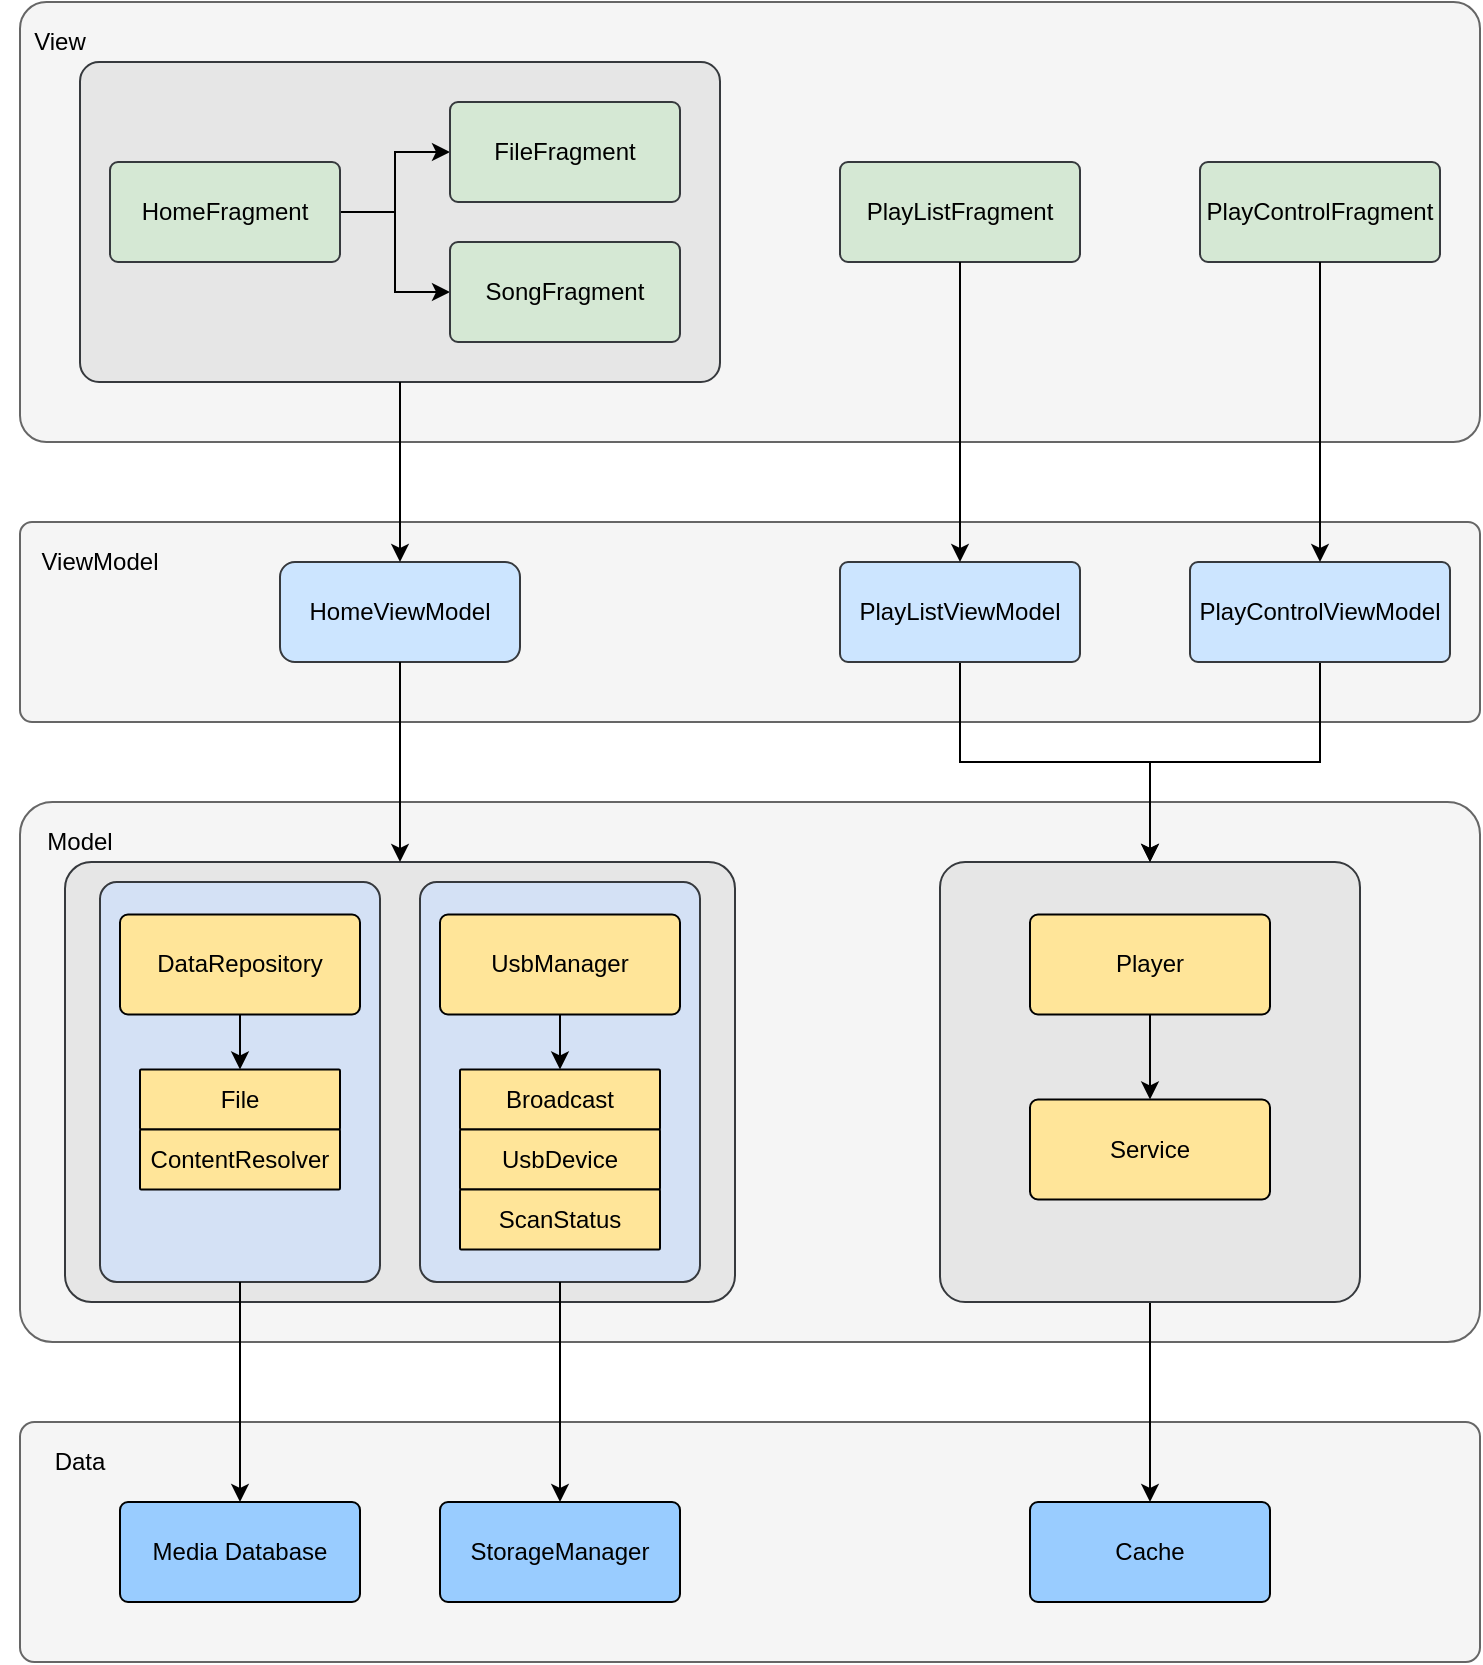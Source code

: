 <mxfile version="18.0.7" type="github">
  <diagram id="KjJkOPJ2jgcdQYtncmc7" name="Page-1">
    <mxGraphModel dx="829" dy="503" grid="1" gridSize="10" guides="1" tooltips="1" connect="1" arrows="1" fold="1" page="1" pageScale="1" pageWidth="827" pageHeight="1169" math="0" shadow="0">
      <root>
        <mxCell id="0" />
        <mxCell id="1" parent="0" />
        <mxCell id="9zxa_Zxx09-ITc7ooVgl-18" value="" style="rounded=1;whiteSpace=wrap;html=1;fillColor=#f5f5f5;fontColor=#333333;strokeColor=#666666;align=left;arcSize=6;" vertex="1" parent="1">
          <mxGeometry x="430" y="440" width="730" height="270" as="geometry" />
        </mxCell>
        <mxCell id="9zxa_Zxx09-ITc7ooVgl-19" value="" style="rounded=1;whiteSpace=wrap;html=1;fillColor=#E6E6E6;strokeColor=#36393d;arcSize=6;" vertex="1" parent="1">
          <mxGeometry x="452.5" y="470" width="335" height="220" as="geometry" />
        </mxCell>
        <mxCell id="9zxa_Zxx09-ITc7ooVgl-68" value="" style="rounded=1;whiteSpace=wrap;html=1;fillColor=#D4E1F5;strokeColor=#36393d;arcSize=6;" vertex="1" parent="1">
          <mxGeometry x="630" y="480" width="140" height="200" as="geometry" />
        </mxCell>
        <mxCell id="9zxa_Zxx09-ITc7ooVgl-67" value="" style="rounded=1;whiteSpace=wrap;html=1;fillColor=#D4E1F5;strokeColor=#36393d;arcSize=6;" vertex="1" parent="1">
          <mxGeometry x="470" y="480" width="140" height="200" as="geometry" />
        </mxCell>
        <mxCell id="9zxa_Zxx09-ITc7ooVgl-34" value="" style="rounded=1;whiteSpace=wrap;html=1;fillColor=#f5f5f5;fontColor=#333333;strokeColor=#666666;align=left;arcSize=6;" vertex="1" parent="1">
          <mxGeometry x="430" y="750" width="730" height="120" as="geometry" />
        </mxCell>
        <mxCell id="9zxa_Zxx09-ITc7ooVgl-66" style="edgeStyle=orthogonalEdgeStyle;rounded=0;orthogonalLoop=1;jettySize=auto;html=1;exitX=0.5;exitY=1;exitDx=0;exitDy=0;entryX=0.5;entryY=0;entryDx=0;entryDy=0;startArrow=none;startFill=0;" edge="1" parent="1" source="9zxa_Zxx09-ITc7ooVgl-62" target="9zxa_Zxx09-ITc7ooVgl-39">
          <mxGeometry relative="1" as="geometry" />
        </mxCell>
        <mxCell id="9zxa_Zxx09-ITc7ooVgl-62" value="" style="rounded=1;whiteSpace=wrap;html=1;fillColor=#E6E6E6;strokeColor=#36393d;arcSize=6;" vertex="1" parent="1">
          <mxGeometry x="890" y="470" width="210" height="220" as="geometry" />
        </mxCell>
        <mxCell id="9zxa_Zxx09-ITc7ooVgl-12" value="Player" style="rounded=1;whiteSpace=wrap;html=1;fillColor=#FFE599;strokeColor=#000000;arcSize=8;" vertex="1" parent="1">
          <mxGeometry x="935" y="496.25" width="120" height="50" as="geometry" />
        </mxCell>
        <mxCell id="9zxa_Zxx09-ITc7ooVgl-23" value="" style="rounded=1;whiteSpace=wrap;html=1;fillColor=#f5f5f5;fontColor=#333333;strokeColor=#666666;arcSize=6;" vertex="1" parent="1">
          <mxGeometry x="430" y="300" width="730" height="100" as="geometry" />
        </mxCell>
        <mxCell id="9zxa_Zxx09-ITc7ooVgl-8" value="HomeViewModel" style="rounded=1;whiteSpace=wrap;html=1;fillColor=#cce5ff;strokeColor=#36393d;" vertex="1" parent="1">
          <mxGeometry x="560" y="320" width="120" height="50" as="geometry" />
        </mxCell>
        <mxCell id="9zxa_Zxx09-ITc7ooVgl-63" style="edgeStyle=orthogonalEdgeStyle;rounded=0;orthogonalLoop=1;jettySize=auto;html=1;exitX=0.5;exitY=1;exitDx=0;exitDy=0;entryX=0.5;entryY=0;entryDx=0;entryDy=0;startArrow=none;startFill=0;" edge="1" parent="1" source="9zxa_Zxx09-ITc7ooVgl-9" target="9zxa_Zxx09-ITc7ooVgl-62">
          <mxGeometry relative="1" as="geometry" />
        </mxCell>
        <mxCell id="9zxa_Zxx09-ITc7ooVgl-9" value="PlayListViewModel" style="rounded=1;whiteSpace=wrap;html=1;fillColor=#cce5ff;strokeColor=#36393d;arcSize=8;" vertex="1" parent="1">
          <mxGeometry x="840" y="320" width="120" height="50" as="geometry" />
        </mxCell>
        <mxCell id="9zxa_Zxx09-ITc7ooVgl-65" style="edgeStyle=orthogonalEdgeStyle;rounded=0;orthogonalLoop=1;jettySize=auto;html=1;exitX=0.5;exitY=1;exitDx=0;exitDy=0;entryX=0.5;entryY=0;entryDx=0;entryDy=0;startArrow=none;startFill=0;" edge="1" parent="1" source="9zxa_Zxx09-ITc7ooVgl-10" target="9zxa_Zxx09-ITc7ooVgl-62">
          <mxGeometry relative="1" as="geometry" />
        </mxCell>
        <mxCell id="9zxa_Zxx09-ITc7ooVgl-10" value="PlayControlViewModel" style="rounded=1;whiteSpace=wrap;html=1;fillColor=#cce5ff;strokeColor=#36393d;arcSize=8;" vertex="1" parent="1">
          <mxGeometry x="1015" y="320" width="130" height="50" as="geometry" />
        </mxCell>
        <mxCell id="9zxa_Zxx09-ITc7ooVgl-21" style="edgeStyle=orthogonalEdgeStyle;rounded=0;orthogonalLoop=1;jettySize=auto;html=1;exitX=0.5;exitY=1;exitDx=0;exitDy=0;" edge="1" parent="1" source="9zxa_Zxx09-ITc7ooVgl-8" target="9zxa_Zxx09-ITc7ooVgl-19">
          <mxGeometry relative="1" as="geometry" />
        </mxCell>
        <mxCell id="9zxa_Zxx09-ITc7ooVgl-24" value="Model" style="text;html=1;strokeColor=none;fillColor=none;align=center;verticalAlign=middle;whiteSpace=wrap;rounded=0;" vertex="1" parent="1">
          <mxGeometry x="430" y="450" width="60" height="20" as="geometry" />
        </mxCell>
        <mxCell id="9zxa_Zxx09-ITc7ooVgl-25" value="ViewModel" style="text;html=1;strokeColor=none;fillColor=none;align=center;verticalAlign=middle;whiteSpace=wrap;rounded=0;" vertex="1" parent="1">
          <mxGeometry x="440" y="310" width="60" height="20" as="geometry" />
        </mxCell>
        <mxCell id="9zxa_Zxx09-ITc7ooVgl-26" value="" style="rounded=1;whiteSpace=wrap;html=1;fillColor=#f5f5f5;fontColor=#333333;strokeColor=#666666;arcSize=6;" vertex="1" parent="1">
          <mxGeometry x="430" y="40" width="730" height="220" as="geometry" />
        </mxCell>
        <mxCell id="9zxa_Zxx09-ITc7ooVgl-4" value="PlayListFragment" style="rounded=1;whiteSpace=wrap;html=1;arcSize=8;fillColor=#D5E8D4;strokeColor=#36393d;" vertex="1" parent="1">
          <mxGeometry x="840" y="120" width="120" height="50" as="geometry" />
        </mxCell>
        <mxCell id="9zxa_Zxx09-ITc7ooVgl-5" value="PlayControlFragment" style="rounded=1;whiteSpace=wrap;html=1;arcSize=8;fillColor=#D5E8D4;strokeColor=#36393d;" vertex="1" parent="1">
          <mxGeometry x="1020" y="120" width="120" height="50" as="geometry" />
        </mxCell>
        <mxCell id="9zxa_Zxx09-ITc7ooVgl-20" value="" style="rounded=1;whiteSpace=wrap;html=1;arcSize=6;fillColor=#E6E6E6;strokeColor=#36393d;" vertex="1" parent="1">
          <mxGeometry x="460" y="70" width="320" height="160" as="geometry" />
        </mxCell>
        <mxCell id="9zxa_Zxx09-ITc7ooVgl-6" style="edgeStyle=orthogonalEdgeStyle;rounded=0;orthogonalLoop=1;jettySize=auto;html=1;exitX=1;exitY=0.5;exitDx=0;exitDy=0;" edge="1" parent="1" source="9zxa_Zxx09-ITc7ooVgl-1" target="9zxa_Zxx09-ITc7ooVgl-2">
          <mxGeometry relative="1" as="geometry" />
        </mxCell>
        <mxCell id="9zxa_Zxx09-ITc7ooVgl-7" style="edgeStyle=orthogonalEdgeStyle;rounded=0;orthogonalLoop=1;jettySize=auto;html=1;exitX=1;exitY=0.5;exitDx=0;exitDy=0;entryX=0;entryY=0.5;entryDx=0;entryDy=0;" edge="1" parent="1" source="9zxa_Zxx09-ITc7ooVgl-1" target="9zxa_Zxx09-ITc7ooVgl-3">
          <mxGeometry relative="1" as="geometry" />
        </mxCell>
        <mxCell id="9zxa_Zxx09-ITc7ooVgl-1" value="HomeFragment" style="rounded=1;whiteSpace=wrap;html=1;arcSize=8;fillColor=#D5E8D4;strokeColor=#36393d;" vertex="1" parent="1">
          <mxGeometry x="475" y="120" width="115" height="50" as="geometry" />
        </mxCell>
        <mxCell id="9zxa_Zxx09-ITc7ooVgl-2" value="FileFragment" style="rounded=1;whiteSpace=wrap;html=1;arcSize=8;fillColor=#D5E8D4;strokeColor=#36393d;" vertex="1" parent="1">
          <mxGeometry x="645" y="90" width="115" height="50" as="geometry" />
        </mxCell>
        <mxCell id="9zxa_Zxx09-ITc7ooVgl-3" value="SongFragment" style="rounded=1;whiteSpace=wrap;html=1;arcSize=8;fillColor=#D5E8D4;strokeColor=#36393d;" vertex="1" parent="1">
          <mxGeometry x="645" y="160" width="115" height="50" as="geometry" />
        </mxCell>
        <mxCell id="9zxa_Zxx09-ITc7ooVgl-14" style="edgeStyle=orthogonalEdgeStyle;rounded=0;orthogonalLoop=1;jettySize=auto;html=1;exitX=0.5;exitY=1;exitDx=0;exitDy=0;startArrow=none;startFill=0;" edge="1" parent="1" source="9zxa_Zxx09-ITc7ooVgl-4" target="9zxa_Zxx09-ITc7ooVgl-9">
          <mxGeometry relative="1" as="geometry" />
        </mxCell>
        <mxCell id="9zxa_Zxx09-ITc7ooVgl-15" style="edgeStyle=orthogonalEdgeStyle;rounded=0;orthogonalLoop=1;jettySize=auto;html=1;exitX=0.5;exitY=1;exitDx=0;exitDy=0;entryX=0.5;entryY=0;entryDx=0;entryDy=0;startArrow=none;startFill=0;" edge="1" parent="1" source="9zxa_Zxx09-ITc7ooVgl-5" target="9zxa_Zxx09-ITc7ooVgl-10">
          <mxGeometry relative="1" as="geometry" />
        </mxCell>
        <mxCell id="9zxa_Zxx09-ITc7ooVgl-22" style="edgeStyle=orthogonalEdgeStyle;rounded=0;orthogonalLoop=1;jettySize=auto;html=1;exitX=0.5;exitY=1;exitDx=0;exitDy=0;entryX=0.5;entryY=0;entryDx=0;entryDy=0;startArrow=none;startFill=0;" edge="1" parent="1" source="9zxa_Zxx09-ITc7ooVgl-20" target="9zxa_Zxx09-ITc7ooVgl-8">
          <mxGeometry relative="1" as="geometry" />
        </mxCell>
        <mxCell id="9zxa_Zxx09-ITc7ooVgl-27" value="View" style="text;html=1;strokeColor=none;fillColor=none;align=center;verticalAlign=middle;whiteSpace=wrap;rounded=0;" vertex="1" parent="1">
          <mxGeometry x="420" y="50" width="60" height="20" as="geometry" />
        </mxCell>
        <mxCell id="9zxa_Zxx09-ITc7ooVgl-35" value="Service" style="rounded=1;whiteSpace=wrap;html=1;fillColor=#FFE599;strokeColor=#000000;arcSize=8;" vertex="1" parent="1">
          <mxGeometry x="935" y="588.75" width="120" height="50" as="geometry" />
        </mxCell>
        <mxCell id="9zxa_Zxx09-ITc7ooVgl-36" value="Media Database" style="rounded=1;whiteSpace=wrap;html=1;fillColor=#99CCFF;strokeColor=#000000;arcSize=8;" vertex="1" parent="1">
          <mxGeometry x="480" y="790" width="120" height="50" as="geometry" />
        </mxCell>
        <mxCell id="9zxa_Zxx09-ITc7ooVgl-37" value="File" style="rounded=1;whiteSpace=wrap;html=1;fillColor=#FFE599;strokeColor=#000000;arcSize=2;" vertex="1" parent="1">
          <mxGeometry x="490" y="573.75" width="100" height="30" as="geometry" />
        </mxCell>
        <mxCell id="9zxa_Zxx09-ITc7ooVgl-39" value="Cache" style="rounded=1;whiteSpace=wrap;html=1;fillColor=#99CCFF;strokeColor=#000000;arcSize=8;" vertex="1" parent="1">
          <mxGeometry x="935" y="790" width="120" height="50" as="geometry" />
        </mxCell>
        <mxCell id="9zxa_Zxx09-ITc7ooVgl-40" value="Data" style="text;html=1;strokeColor=none;fillColor=none;align=center;verticalAlign=middle;whiteSpace=wrap;rounded=0;" vertex="1" parent="1">
          <mxGeometry x="430" y="760" width="60" height="20" as="geometry" />
        </mxCell>
        <mxCell id="9zxa_Zxx09-ITc7ooVgl-42" style="edgeStyle=orthogonalEdgeStyle;rounded=0;orthogonalLoop=1;jettySize=auto;html=1;exitX=0.5;exitY=1;exitDx=0;exitDy=0;entryX=0.5;entryY=0;entryDx=0;entryDy=0;startArrow=none;startFill=0;" edge="1" parent="1" source="9zxa_Zxx09-ITc7ooVgl-12" target="9zxa_Zxx09-ITc7ooVgl-35">
          <mxGeometry relative="1" as="geometry" />
        </mxCell>
        <mxCell id="9zxa_Zxx09-ITc7ooVgl-51" value="ContentResolver" style="rounded=1;whiteSpace=wrap;html=1;fillColor=#FFE599;strokeColor=#000000;arcSize=2;" vertex="1" parent="1">
          <mxGeometry x="490" y="603.75" width="100" height="30" as="geometry" />
        </mxCell>
        <mxCell id="9zxa_Zxx09-ITc7ooVgl-54" style="edgeStyle=orthogonalEdgeStyle;rounded=0;orthogonalLoop=1;jettySize=auto;html=1;exitX=0.5;exitY=1;exitDx=0;exitDy=0;entryX=0.5;entryY=0;entryDx=0;entryDy=0;startArrow=none;startFill=0;" edge="1" parent="1" source="9zxa_Zxx09-ITc7ooVgl-53" target="9zxa_Zxx09-ITc7ooVgl-37">
          <mxGeometry relative="1" as="geometry" />
        </mxCell>
        <mxCell id="9zxa_Zxx09-ITc7ooVgl-53" value="DataRepository" style="rounded=1;whiteSpace=wrap;html=1;fillColor=#FFE599;strokeColor=#000000;arcSize=8;" vertex="1" parent="1">
          <mxGeometry x="480" y="496.25" width="120" height="50" as="geometry" />
        </mxCell>
        <mxCell id="9zxa_Zxx09-ITc7ooVgl-59" style="edgeStyle=orthogonalEdgeStyle;rounded=0;orthogonalLoop=1;jettySize=auto;html=1;exitX=0.5;exitY=1;exitDx=0;exitDy=0;entryX=0.5;entryY=0;entryDx=0;entryDy=0;startArrow=none;startFill=0;" edge="1" parent="1" source="9zxa_Zxx09-ITc7ooVgl-55" target="9zxa_Zxx09-ITc7ooVgl-58">
          <mxGeometry relative="1" as="geometry" />
        </mxCell>
        <mxCell id="9zxa_Zxx09-ITc7ooVgl-55" value="UsbManager" style="rounded=1;whiteSpace=wrap;html=1;fillColor=#FFE599;strokeColor=#000000;arcSize=8;" vertex="1" parent="1">
          <mxGeometry x="640" y="496.25" width="120" height="50" as="geometry" />
        </mxCell>
        <mxCell id="9zxa_Zxx09-ITc7ooVgl-58" value="Broadcast" style="rounded=1;whiteSpace=wrap;html=1;fillColor=#FFE599;strokeColor=#000000;arcSize=2;" vertex="1" parent="1">
          <mxGeometry x="650" y="573.75" width="100" height="30" as="geometry" />
        </mxCell>
        <mxCell id="9zxa_Zxx09-ITc7ooVgl-60" value="UsbDevice" style="rounded=1;whiteSpace=wrap;html=1;fillColor=#FFE599;strokeColor=#000000;arcSize=2;" vertex="1" parent="1">
          <mxGeometry x="650" y="603.75" width="100" height="30" as="geometry" />
        </mxCell>
        <mxCell id="9zxa_Zxx09-ITc7ooVgl-61" value="ScanStatus" style="rounded=1;whiteSpace=wrap;html=1;fillColor=#FFE599;strokeColor=#000000;arcSize=2;" vertex="1" parent="1">
          <mxGeometry x="650" y="633.75" width="100" height="30" as="geometry" />
        </mxCell>
        <mxCell id="9zxa_Zxx09-ITc7ooVgl-71" style="edgeStyle=orthogonalEdgeStyle;rounded=0;orthogonalLoop=1;jettySize=auto;html=1;exitX=0.5;exitY=1;exitDx=0;exitDy=0;entryX=0.5;entryY=0;entryDx=0;entryDy=0;startArrow=none;startFill=0;" edge="1" parent="1" source="9zxa_Zxx09-ITc7ooVgl-67" target="9zxa_Zxx09-ITc7ooVgl-36">
          <mxGeometry relative="1" as="geometry" />
        </mxCell>
        <mxCell id="9zxa_Zxx09-ITc7ooVgl-72" value="StorageManager" style="rounded=1;whiteSpace=wrap;html=1;fillColor=#99CCFF;strokeColor=#000000;arcSize=8;" vertex="1" parent="1">
          <mxGeometry x="640" y="790" width="120" height="50" as="geometry" />
        </mxCell>
        <mxCell id="9zxa_Zxx09-ITc7ooVgl-73" style="edgeStyle=orthogonalEdgeStyle;rounded=0;orthogonalLoop=1;jettySize=auto;html=1;exitX=0.5;exitY=1;exitDx=0;exitDy=0;entryX=0.5;entryY=0;entryDx=0;entryDy=0;startArrow=none;startFill=0;" edge="1" parent="1" source="9zxa_Zxx09-ITc7ooVgl-68" target="9zxa_Zxx09-ITc7ooVgl-72">
          <mxGeometry relative="1" as="geometry" />
        </mxCell>
      </root>
    </mxGraphModel>
  </diagram>
</mxfile>
